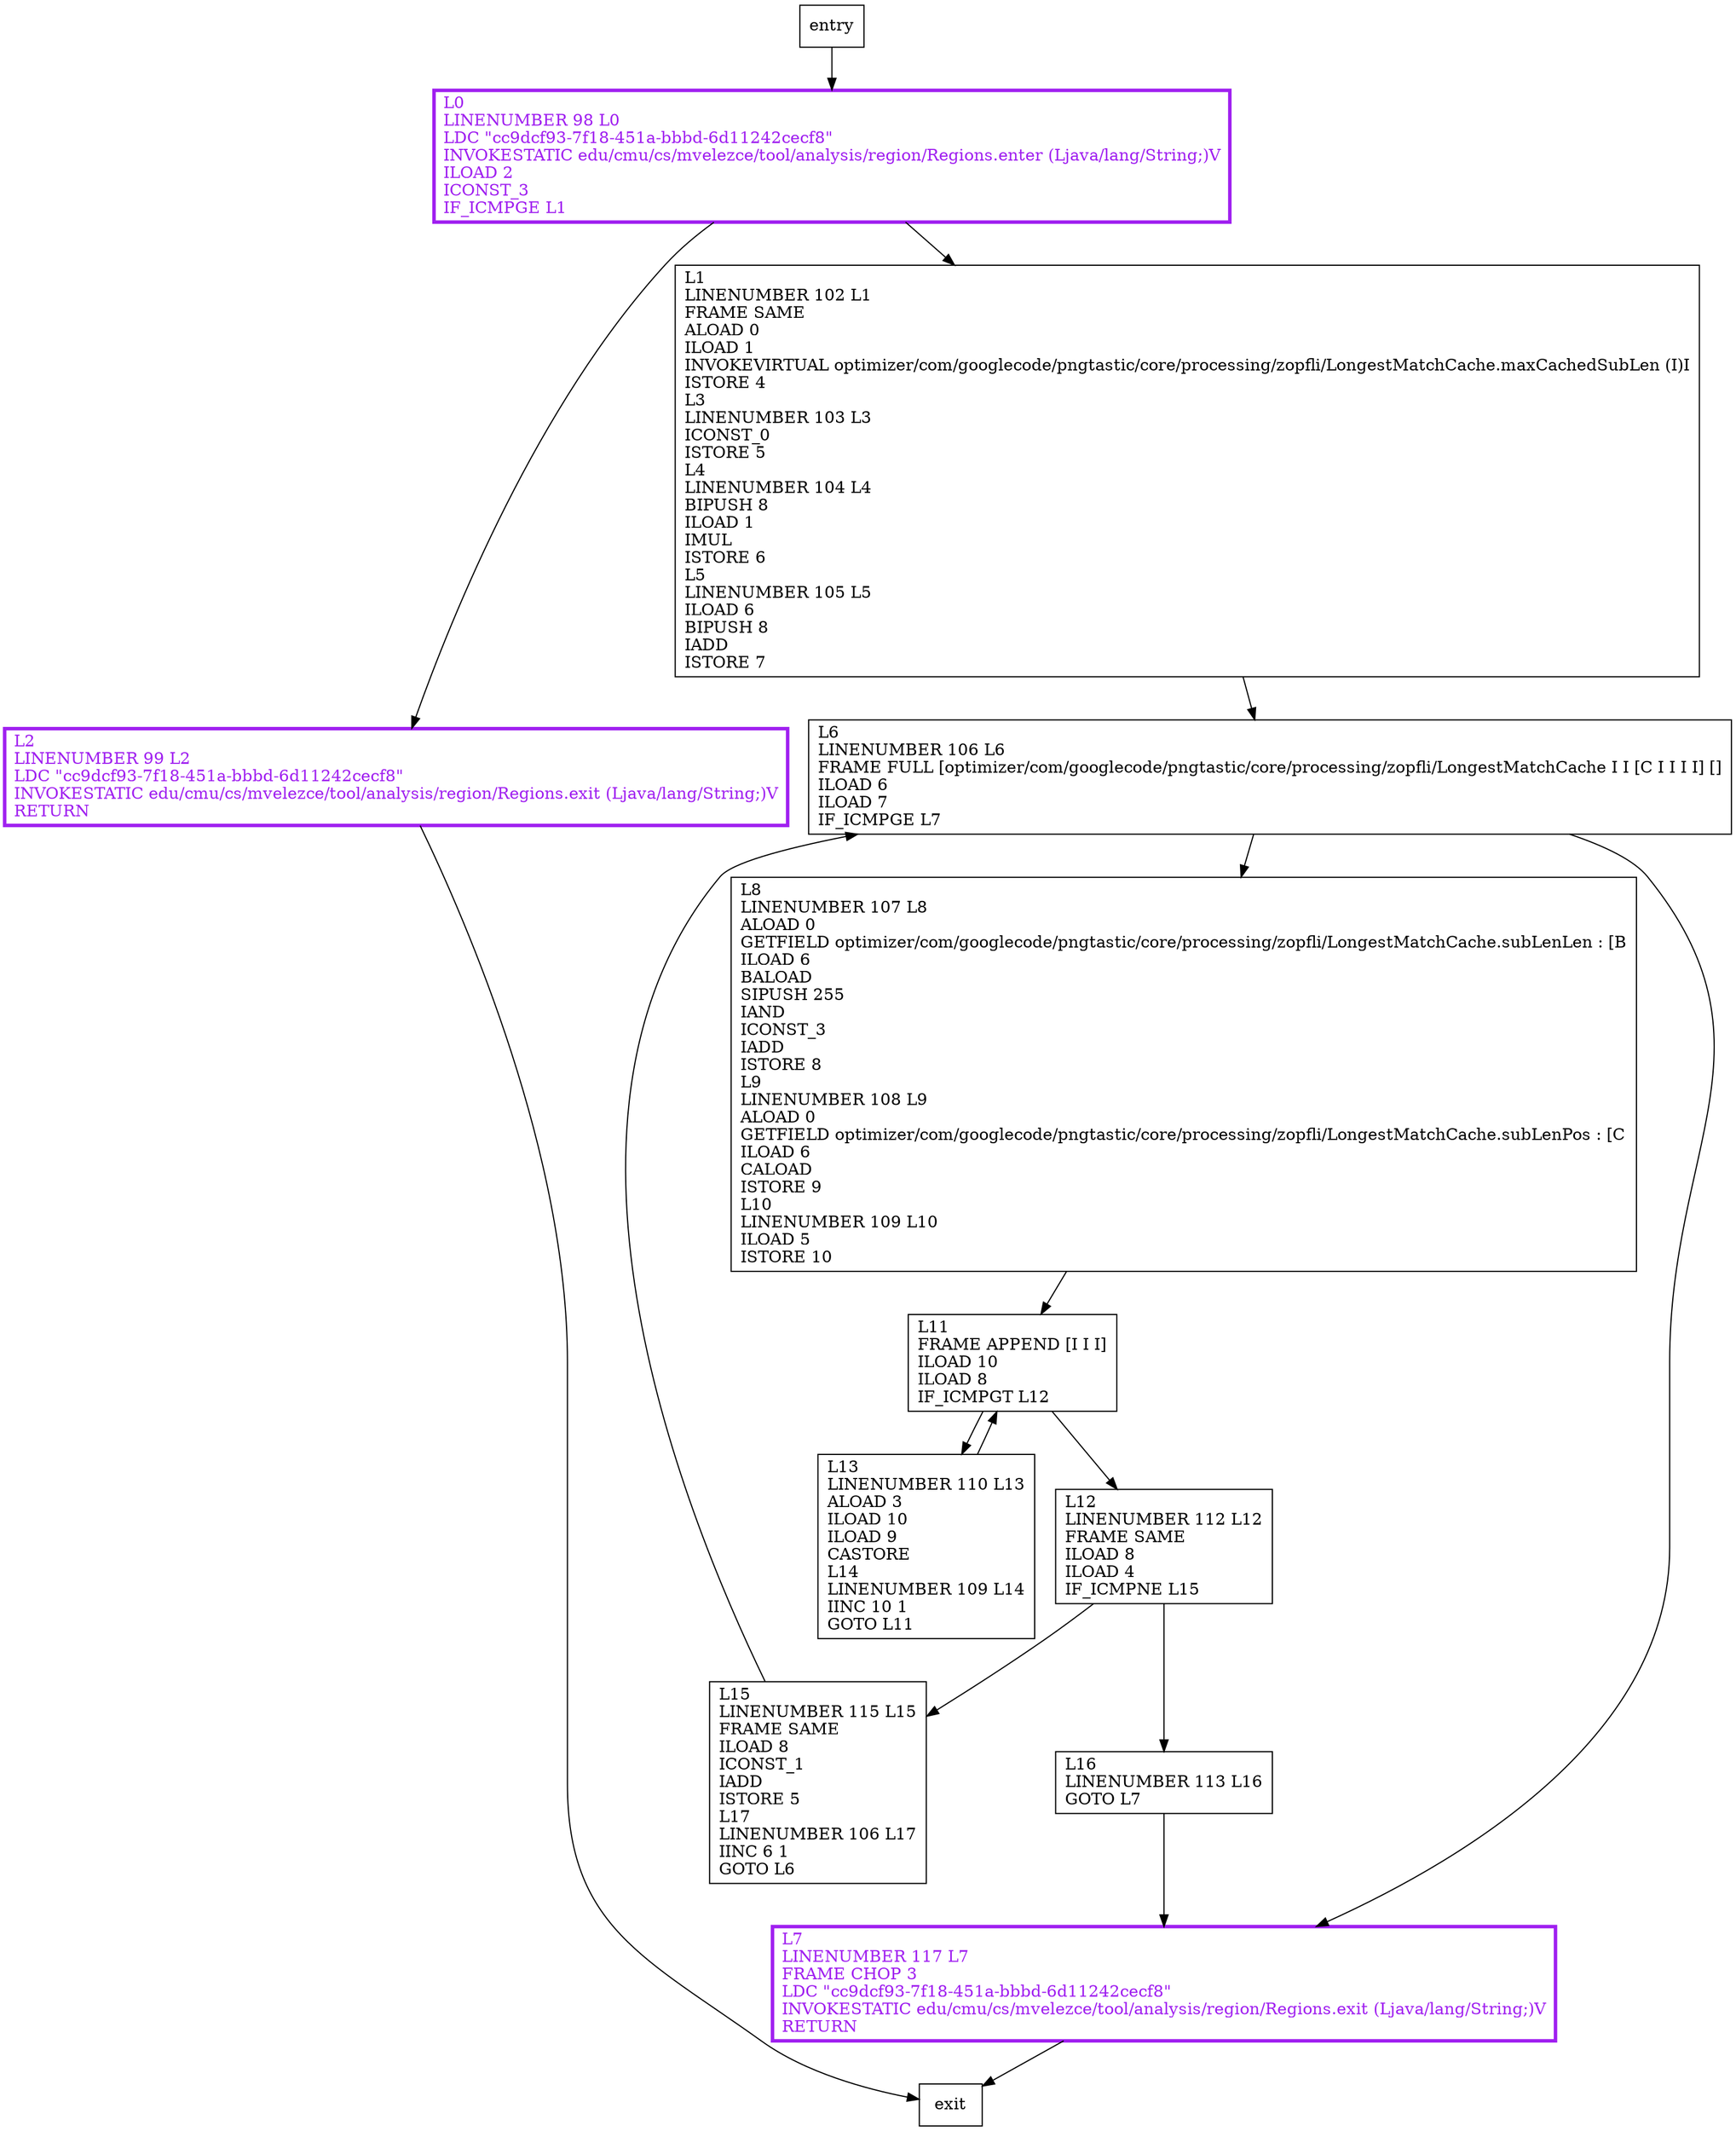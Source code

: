 digraph cacheToSubLen {
node [shape=record];
518290846 [label="L16\lLINENUMBER 113 L16\lGOTO L7\l"];
873295241 [label="L13\lLINENUMBER 110 L13\lALOAD 3\lILOAD 10\lILOAD 9\lCASTORE\lL14\lLINENUMBER 109 L14\lIINC 10 1\lGOTO L11\l"];
2080444788 [label="L2\lLINENUMBER 99 L2\lLDC \"cc9dcf93-7f18-451a-bbbd-6d11242cecf8\"\lINVOKESTATIC edu/cmu/cs/mvelezce/tool/analysis/region/Regions.exit (Ljava/lang/String;)V\lRETURN\l"];
1089691218 [label="L12\lLINENUMBER 112 L12\lFRAME SAME\lILOAD 8\lILOAD 4\lIF_ICMPNE L15\l"];
1208702946 [label="L8\lLINENUMBER 107 L8\lALOAD 0\lGETFIELD optimizer/com/googlecode/pngtastic/core/processing/zopfli/LongestMatchCache.subLenLen : [B\lILOAD 6\lBALOAD\lSIPUSH 255\lIAND\lICONST_3\lIADD\lISTORE 8\lL9\lLINENUMBER 108 L9\lALOAD 0\lGETFIELD optimizer/com/googlecode/pngtastic/core/processing/zopfli/LongestMatchCache.subLenPos : [C\lILOAD 6\lCALOAD\lISTORE 9\lL10\lLINENUMBER 109 L10\lILOAD 5\lISTORE 10\l"];
365201320 [label="L0\lLINENUMBER 98 L0\lLDC \"cc9dcf93-7f18-451a-bbbd-6d11242cecf8\"\lINVOKESTATIC edu/cmu/cs/mvelezce/tool/analysis/region/Regions.enter (Ljava/lang/String;)V\lILOAD 2\lICONST_3\lIF_ICMPGE L1\l"];
1060563153 [label="L1\lLINENUMBER 102 L1\lFRAME SAME\lALOAD 0\lILOAD 1\lINVOKEVIRTUAL optimizer/com/googlecode/pngtastic/core/processing/zopfli/LongestMatchCache.maxCachedSubLen (I)I\lISTORE 4\lL3\lLINENUMBER 103 L3\lICONST_0\lISTORE 5\lL4\lLINENUMBER 104 L4\lBIPUSH 8\lILOAD 1\lIMUL\lISTORE 6\lL5\lLINENUMBER 105 L5\lILOAD 6\lBIPUSH 8\lIADD\lISTORE 7\l"];
1145023109 [label="L15\lLINENUMBER 115 L15\lFRAME SAME\lILOAD 8\lICONST_1\lIADD\lISTORE 5\lL17\lLINENUMBER 106 L17\lIINC 6 1\lGOTO L6\l"];
1444500451 [label="L11\lFRAME APPEND [I I I]\lILOAD 10\lILOAD 8\lIF_ICMPGT L12\l"];
1104820974 [label="L6\lLINENUMBER 106 L6\lFRAME FULL [optimizer/com/googlecode/pngtastic/core/processing/zopfli/LongestMatchCache I I [C I I I I] []\lILOAD 6\lILOAD 7\lIF_ICMPGE L7\l"];
2034460325 [label="L7\lLINENUMBER 117 L7\lFRAME CHOP 3\lLDC \"cc9dcf93-7f18-451a-bbbd-6d11242cecf8\"\lINVOKESTATIC edu/cmu/cs/mvelezce/tool/analysis/region/Regions.exit (Ljava/lang/String;)V\lRETURN\l"];
entry;
exit;
518290846 -> 2034460325;
1089691218 -> 518290846;
1089691218 -> 1145023109;
365201320 -> 2080444788;
365201320 -> 1060563153;
1104820974 -> 1208702946;
1104820974 -> 2034460325;
873295241 -> 1444500451;
entry -> 365201320;
2080444788 -> exit;
1208702946 -> 1444500451;
1060563153 -> 1104820974;
1145023109 -> 1104820974;
1444500451 -> 873295241;
1444500451 -> 1089691218;
2034460325 -> exit;
2080444788[fontcolor="purple", penwidth=3, color="purple"];
365201320[fontcolor="purple", penwidth=3, color="purple"];
2034460325[fontcolor="purple", penwidth=3, color="purple"];
}
